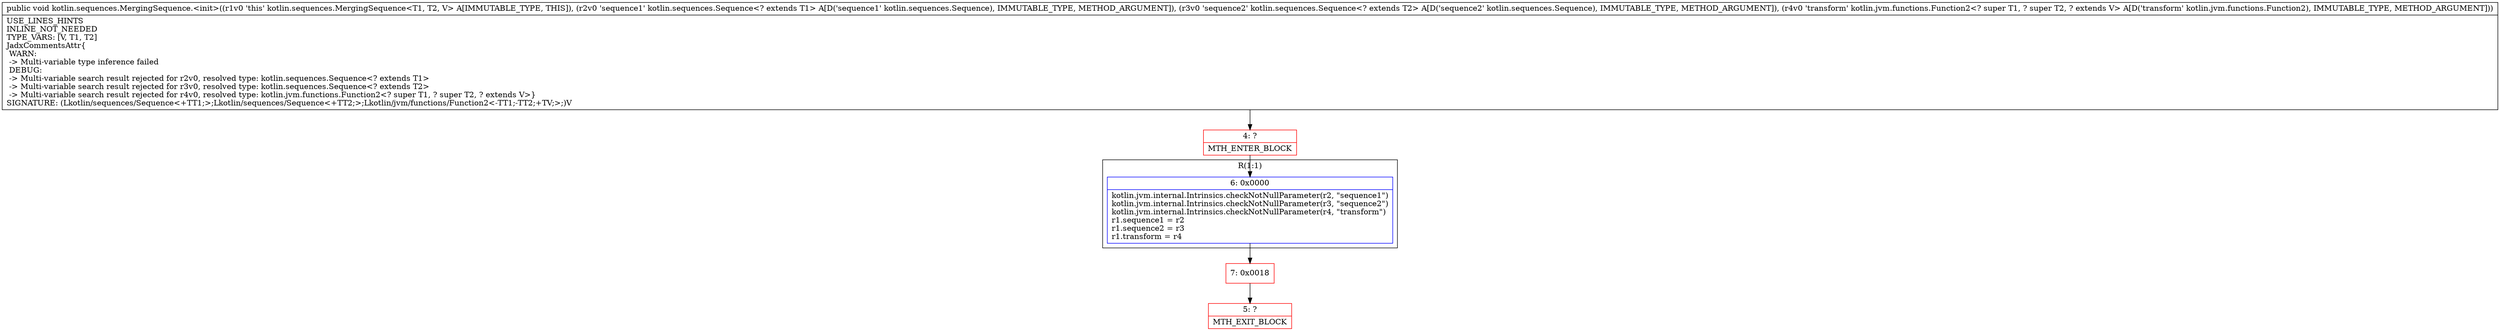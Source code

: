 digraph "CFG forkotlin.sequences.MergingSequence.\<init\>(Lkotlin\/sequences\/Sequence;Lkotlin\/sequences\/Sequence;Lkotlin\/jvm\/functions\/Function2;)V" {
subgraph cluster_Region_1258899492 {
label = "R(1:1)";
node [shape=record,color=blue];
Node_6 [shape=record,label="{6\:\ 0x0000|kotlin.jvm.internal.Intrinsics.checkNotNullParameter(r2, \"sequence1\")\lkotlin.jvm.internal.Intrinsics.checkNotNullParameter(r3, \"sequence2\")\lkotlin.jvm.internal.Intrinsics.checkNotNullParameter(r4, \"transform\")\lr1.sequence1 = r2\lr1.sequence2 = r3\lr1.transform = r4\l}"];
}
Node_4 [shape=record,color=red,label="{4\:\ ?|MTH_ENTER_BLOCK\l}"];
Node_7 [shape=record,color=red,label="{7\:\ 0x0018}"];
Node_5 [shape=record,color=red,label="{5\:\ ?|MTH_EXIT_BLOCK\l}"];
MethodNode[shape=record,label="{public void kotlin.sequences.MergingSequence.\<init\>((r1v0 'this' kotlin.sequences.MergingSequence\<T1, T2, V\> A[IMMUTABLE_TYPE, THIS]), (r2v0 'sequence1' kotlin.sequences.Sequence\<? extends T1\> A[D('sequence1' kotlin.sequences.Sequence), IMMUTABLE_TYPE, METHOD_ARGUMENT]), (r3v0 'sequence2' kotlin.sequences.Sequence\<? extends T2\> A[D('sequence2' kotlin.sequences.Sequence), IMMUTABLE_TYPE, METHOD_ARGUMENT]), (r4v0 'transform' kotlin.jvm.functions.Function2\<? super T1, ? super T2, ? extends V\> A[D('transform' kotlin.jvm.functions.Function2), IMMUTABLE_TYPE, METHOD_ARGUMENT]))  | USE_LINES_HINTS\lINLINE_NOT_NEEDED\lTYPE_VARS: [V, T1, T2]\lJadxCommentsAttr\{\l WARN: \l \-\> Multi\-variable type inference failed\l DEBUG: \l \-\> Multi\-variable search result rejected for r2v0, resolved type: kotlin.sequences.Sequence\<? extends T1\>\l \-\> Multi\-variable search result rejected for r3v0, resolved type: kotlin.sequences.Sequence\<? extends T2\>\l \-\> Multi\-variable search result rejected for r4v0, resolved type: kotlin.jvm.functions.Function2\<? super T1, ? super T2, ? extends V\>\}\lSIGNATURE: (Lkotlin\/sequences\/Sequence\<+TT1;\>;Lkotlin\/sequences\/Sequence\<+TT2;\>;Lkotlin\/jvm\/functions\/Function2\<\-TT1;\-TT2;+TV;\>;)V\l}"];
MethodNode -> Node_4;Node_6 -> Node_7;
Node_4 -> Node_6;
Node_7 -> Node_5;
}

